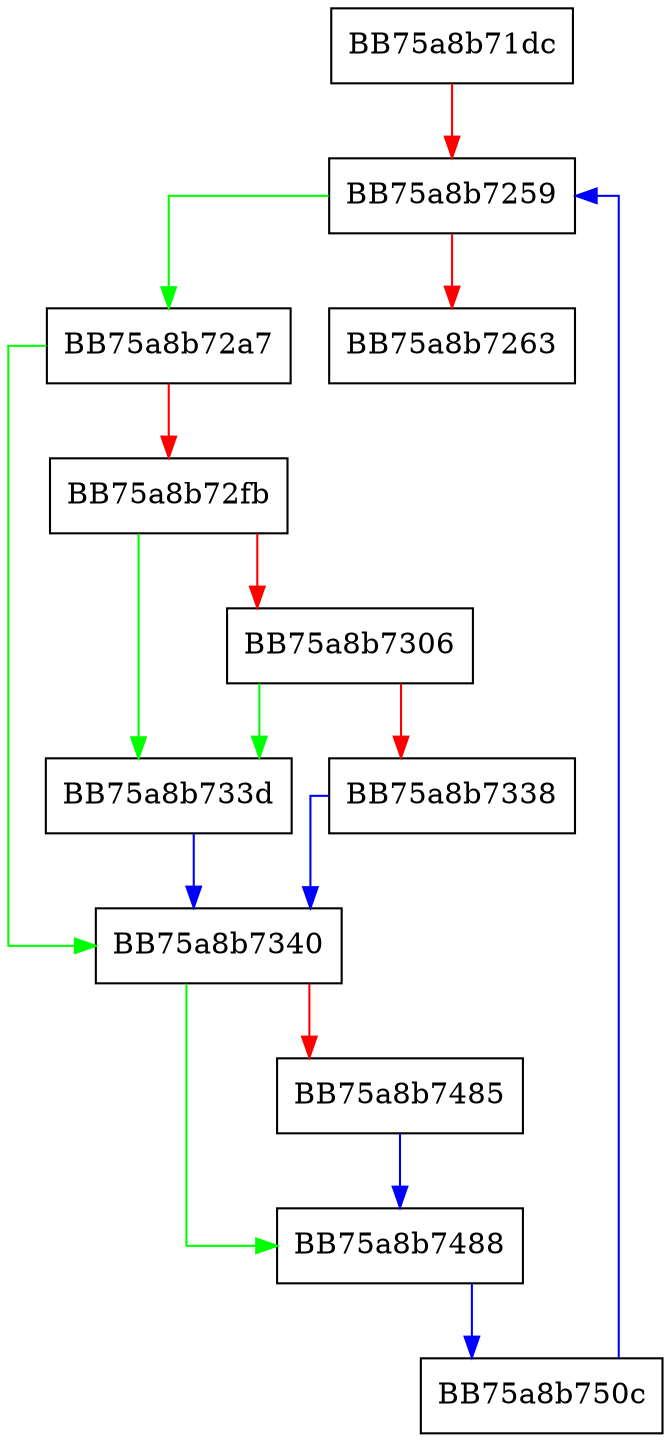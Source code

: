 digraph _get_profiles_json {
  node [shape="box"];
  graph [splines=ortho];
  BB75a8b71dc -> BB75a8b7259 [color="red"];
  BB75a8b7259 -> BB75a8b72a7 [color="green"];
  BB75a8b7259 -> BB75a8b7263 [color="red"];
  BB75a8b72a7 -> BB75a8b7340 [color="green"];
  BB75a8b72a7 -> BB75a8b72fb [color="red"];
  BB75a8b72fb -> BB75a8b733d [color="green"];
  BB75a8b72fb -> BB75a8b7306 [color="red"];
  BB75a8b7306 -> BB75a8b733d [color="green"];
  BB75a8b7306 -> BB75a8b7338 [color="red"];
  BB75a8b7338 -> BB75a8b7340 [color="blue"];
  BB75a8b733d -> BB75a8b7340 [color="blue"];
  BB75a8b7340 -> BB75a8b7488 [color="green"];
  BB75a8b7340 -> BB75a8b7485 [color="red"];
  BB75a8b7485 -> BB75a8b7488 [color="blue"];
  BB75a8b7488 -> BB75a8b750c [color="blue"];
  BB75a8b750c -> BB75a8b7259 [color="blue"];
}